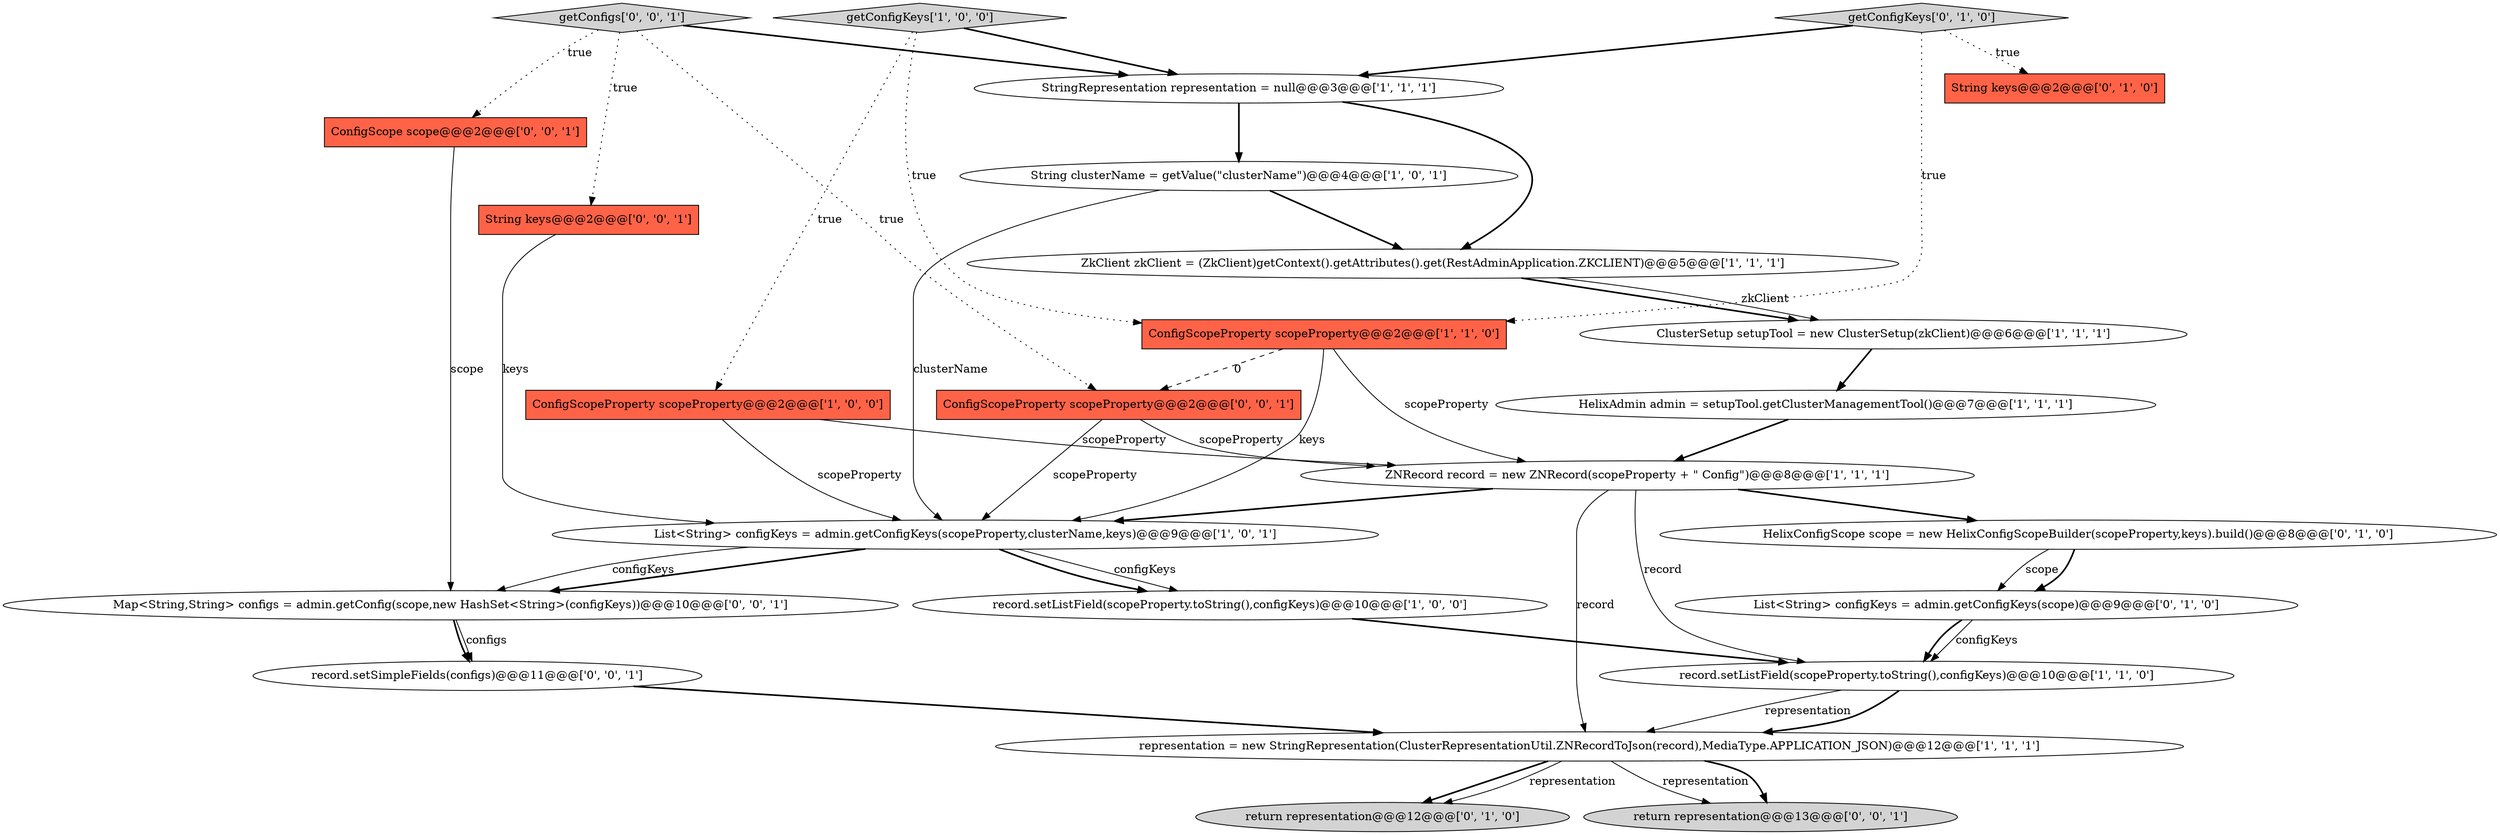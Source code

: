 digraph {
20 [style = filled, label = "record.setSimpleFields(configs)@@@11@@@['0', '0', '1']", fillcolor = white, shape = ellipse image = "AAA0AAABBB3BBB"];
11 [style = filled, label = "String clusterName = getValue(\"clusterName\")@@@4@@@['1', '0', '1']", fillcolor = white, shape = ellipse image = "AAA0AAABBB1BBB"];
16 [style = filled, label = "List<String> configKeys = admin.getConfigKeys(scope)@@@9@@@['0', '1', '0']", fillcolor = white, shape = ellipse image = "AAA1AAABBB2BBB"];
22 [style = filled, label = "getConfigs['0', '0', '1']", fillcolor = lightgray, shape = diamond image = "AAA0AAABBB3BBB"];
17 [style = filled, label = "HelixConfigScope scope = new HelixConfigScopeBuilder(scopeProperty,keys).build()@@@8@@@['0', '1', '0']", fillcolor = white, shape = ellipse image = "AAA0AAABBB2BBB"];
8 [style = filled, label = "ZNRecord record = new ZNRecord(scopeProperty + \" Config\")@@@8@@@['1', '1', '1']", fillcolor = white, shape = ellipse image = "AAA0AAABBB1BBB"];
9 [style = filled, label = "ZkClient zkClient = (ZkClient)getContext().getAttributes().get(RestAdminApplication.ZKCLIENT)@@@5@@@['1', '1', '1']", fillcolor = white, shape = ellipse image = "AAA0AAABBB1BBB"];
14 [style = filled, label = "return representation@@@12@@@['0', '1', '0']", fillcolor = lightgray, shape = ellipse image = "AAA0AAABBB2BBB"];
1 [style = filled, label = "ConfigScopeProperty scopeProperty@@@2@@@['1', '1', '0']", fillcolor = tomato, shape = box image = "AAA0AAABBB1BBB"];
23 [style = filled, label = "ConfigScopeProperty scopeProperty@@@2@@@['0', '0', '1']", fillcolor = tomato, shape = box image = "AAA0AAABBB3BBB"];
3 [style = filled, label = "HelixAdmin admin = setupTool.getClusterManagementTool()@@@7@@@['1', '1', '1']", fillcolor = white, shape = ellipse image = "AAA0AAABBB1BBB"];
21 [style = filled, label = "ConfigScope scope@@@2@@@['0', '0', '1']", fillcolor = tomato, shape = box image = "AAA0AAABBB3BBB"];
4 [style = filled, label = "ClusterSetup setupTool = new ClusterSetup(zkClient)@@@6@@@['1', '1', '1']", fillcolor = white, shape = ellipse image = "AAA0AAABBB1BBB"];
10 [style = filled, label = "StringRepresentation representation = null@@@3@@@['1', '1', '1']", fillcolor = white, shape = ellipse image = "AAA0AAABBB1BBB"];
2 [style = filled, label = "List<String> configKeys = admin.getConfigKeys(scopeProperty,clusterName,keys)@@@9@@@['1', '0', '1']", fillcolor = white, shape = ellipse image = "AAA0AAABBB1BBB"];
5 [style = filled, label = "representation = new StringRepresentation(ClusterRepresentationUtil.ZNRecordToJson(record),MediaType.APPLICATION_JSON)@@@12@@@['1', '1', '1']", fillcolor = white, shape = ellipse image = "AAA0AAABBB1BBB"];
12 [style = filled, label = "getConfigKeys['1', '0', '0']", fillcolor = lightgray, shape = diamond image = "AAA0AAABBB1BBB"];
13 [style = filled, label = "String keys@@@2@@@['0', '1', '0']", fillcolor = tomato, shape = box image = "AAA0AAABBB2BBB"];
7 [style = filled, label = "record.setListField(scopeProperty.toString(),configKeys)@@@10@@@['1', '1', '0']", fillcolor = white, shape = ellipse image = "AAA0AAABBB1BBB"];
19 [style = filled, label = "Map<String,String> configs = admin.getConfig(scope,new HashSet<String>(configKeys))@@@10@@@['0', '0', '1']", fillcolor = white, shape = ellipse image = "AAA0AAABBB3BBB"];
15 [style = filled, label = "getConfigKeys['0', '1', '0']", fillcolor = lightgray, shape = diamond image = "AAA0AAABBB2BBB"];
0 [style = filled, label = "ConfigScopeProperty scopeProperty@@@2@@@['1', '0', '0']", fillcolor = tomato, shape = box image = "AAA0AAABBB1BBB"];
6 [style = filled, label = "record.setListField(scopeProperty.toString(),configKeys)@@@10@@@['1', '0', '0']", fillcolor = white, shape = ellipse image = "AAA0AAABBB1BBB"];
18 [style = filled, label = "String keys@@@2@@@['0', '0', '1']", fillcolor = tomato, shape = box image = "AAA0AAABBB3BBB"];
24 [style = filled, label = "return representation@@@13@@@['0', '0', '1']", fillcolor = lightgray, shape = ellipse image = "AAA0AAABBB3BBB"];
5->24 [style = solid, label="representation"];
1->23 [style = dashed, label="0"];
5->14 [style = bold, label=""];
22->23 [style = dotted, label="true"];
0->2 [style = solid, label="scopeProperty"];
8->5 [style = solid, label="record"];
15->13 [style = dotted, label="true"];
9->4 [style = bold, label=""];
8->7 [style = solid, label="record"];
10->9 [style = bold, label=""];
15->1 [style = dotted, label="true"];
19->20 [style = bold, label=""];
20->5 [style = bold, label=""];
11->2 [style = solid, label="clusterName"];
16->7 [style = solid, label="configKeys"];
12->0 [style = dotted, label="true"];
11->9 [style = bold, label=""];
10->11 [style = bold, label=""];
9->4 [style = solid, label="zkClient"];
8->17 [style = bold, label=""];
1->2 [style = solid, label="keys"];
2->6 [style = solid, label="configKeys"];
7->5 [style = solid, label="representation"];
12->10 [style = bold, label=""];
2->19 [style = bold, label=""];
8->2 [style = bold, label=""];
18->2 [style = solid, label="keys"];
5->24 [style = bold, label=""];
2->19 [style = solid, label="configKeys"];
1->8 [style = solid, label="scopeProperty"];
17->16 [style = solid, label="scope"];
3->8 [style = bold, label=""];
21->19 [style = solid, label="scope"];
23->2 [style = solid, label="scopeProperty"];
2->6 [style = bold, label=""];
7->5 [style = bold, label=""];
16->7 [style = bold, label=""];
5->14 [style = solid, label="representation"];
23->8 [style = solid, label="scopeProperty"];
19->20 [style = solid, label="configs"];
6->7 [style = bold, label=""];
12->1 [style = dotted, label="true"];
0->8 [style = solid, label="scopeProperty"];
22->18 [style = dotted, label="true"];
17->16 [style = bold, label=""];
22->10 [style = bold, label=""];
4->3 [style = bold, label=""];
15->10 [style = bold, label=""];
22->21 [style = dotted, label="true"];
}
